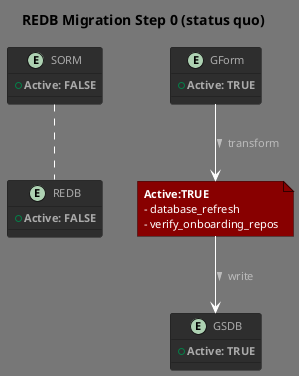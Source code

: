 
@startuml Entity Diagram
!theme reddress-darkred

title REDB Migration Step 0 (status quo)

entity SORM {
    +<b>Active: FALSE</b>
}

entity REDB {
    +<b>Active: FALSE</b>
}

entity GForm {
    +<b>Active: TRUE</b>
}

entity GSDB {
    +<b>Active: TRUE</b>
}

note "<b>Active:TRUE</b>\n- database_refresh\n- verify_onboarding_repos" as GForm_REDB_write
' includes: 
' - runner_scripts/database/database_refresh.py
' - cronjobs/orp/verify_onboarding_repos.py

SORM .. REDB

GForm --> GForm_REDB_write : transform >
GForm_REDB_write --> GSDB  : write >

@enduml
